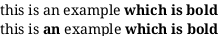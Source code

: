 {
  "sha1": "rd1j5vmzd1zc39i8qlotv3c6v9v9ry7",
  "insertion": {
    "when": "2024-06-04T17:28:43.616Z",
    "user": "plantuml@gmail.com"
  }
}
@startcreole
this is an example <b>which is bold</b>
this is **an** example <b>which is bold
@endcreole
